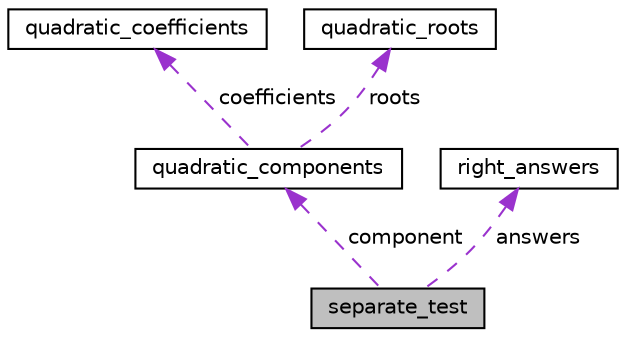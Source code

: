 digraph "separate_test"
{
 // LATEX_PDF_SIZE
  edge [fontname="Helvetica",fontsize="10",labelfontname="Helvetica",labelfontsize="10"];
  node [fontname="Helvetica",fontsize="10",shape=record];
  Node1 [label="separate_test",height=0.2,width=0.4,color="black", fillcolor="grey75", style="filled", fontcolor="black",tooltip=" "];
  Node2 -> Node1 [dir="back",color="darkorchid3",fontsize="10",style="dashed",label=" component" ,fontname="Helvetica"];
  Node2 [label="quadratic_components",height=0.2,width=0.4,color="black", fillcolor="white", style="filled",URL="$structquadratic__components.html",tooltip="structure that contains information about all quatratic aquation"];
  Node3 -> Node2 [dir="back",color="darkorchid3",fontsize="10",style="dashed",label=" coefficients" ,fontname="Helvetica"];
  Node3 [label="quadratic_coefficients",height=0.2,width=0.4,color="black", fillcolor="white", style="filled",URL="$structquadratic__coefficients.html",tooltip="Structure for declaring the coefficients of a quadratic equation."];
  Node4 -> Node2 [dir="back",color="darkorchid3",fontsize="10",style="dashed",label=" roots" ,fontname="Helvetica"];
  Node4 [label="quadratic_roots",height=0.2,width=0.4,color="black", fillcolor="white", style="filled",URL="$structquadratic__roots.html",tooltip="structure that contains information about the results of a decision"];
  Node5 -> Node1 [dir="back",color="darkorchid3",fontsize="10",style="dashed",label=" answers" ,fontname="Helvetica"];
  Node5 [label="right_answers",height=0.2,width=0.4,color="black", fillcolor="white", style="filled",URL="$structright__answers.html",tooltip=" "];
}
